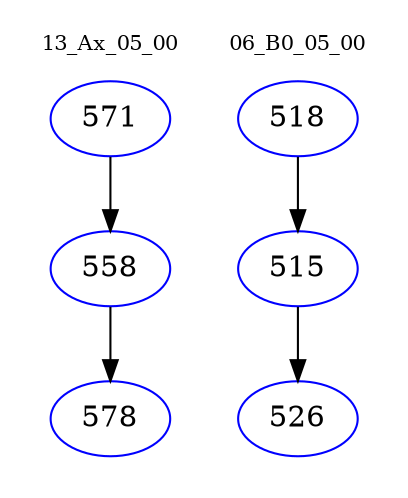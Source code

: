 digraph{
subgraph cluster_0 {
color = white
label = "13_Ax_05_00";
fontsize=10;
T0_571 [label="571", color="blue"]
T0_571 -> T0_558 [color="black"]
T0_558 [label="558", color="blue"]
T0_558 -> T0_578 [color="black"]
T0_578 [label="578", color="blue"]
}
subgraph cluster_1 {
color = white
label = "06_B0_05_00";
fontsize=10;
T1_518 [label="518", color="blue"]
T1_518 -> T1_515 [color="black"]
T1_515 [label="515", color="blue"]
T1_515 -> T1_526 [color="black"]
T1_526 [label="526", color="blue"]
}
}
